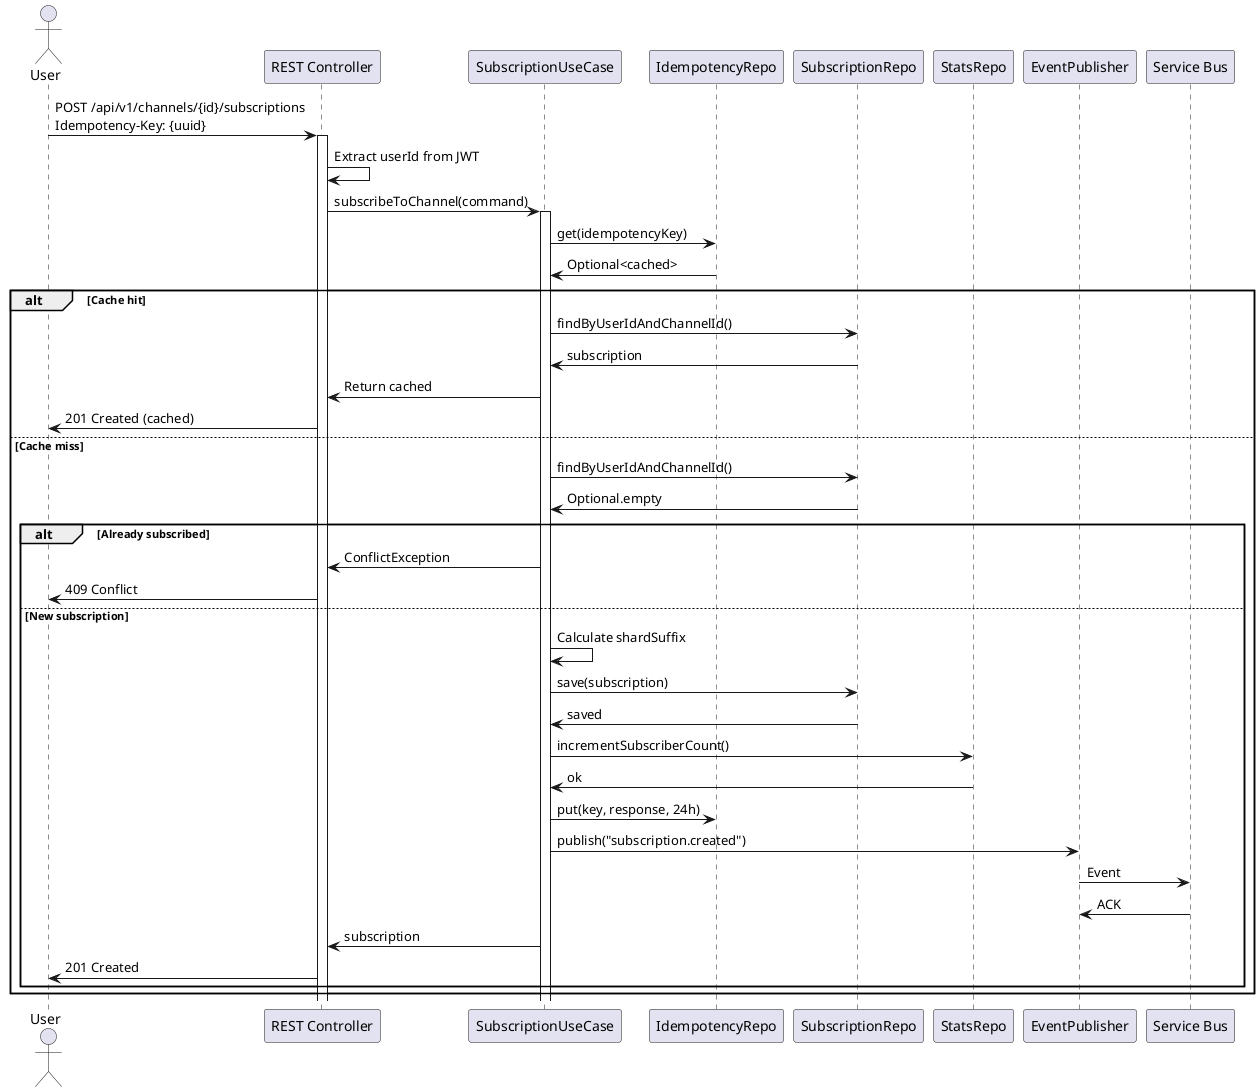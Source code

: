 @startuml
actor User
participant "REST Controller" as Controller
participant "SubscriptionUseCase" as UseCase
participant "IdempotencyRepo" as Idempotency
participant "SubscriptionRepo" as Repo
participant "StatsRepo" as Stats
participant "EventPublisher" as Events
participant "Service Bus" as Bus

User -> Controller: POST /api/v1/channels/{id}/subscriptions\nIdempotency-Key: {uuid}
activate Controller

Controller -> Controller: Extract userId from JWT
Controller -> UseCase: subscribeToChannel(command)
activate UseCase

UseCase -> Idempotency: get(idempotencyKey)
Idempotency -> UseCase: Optional<cached>
alt Cache hit
    UseCase -> Repo: findByUserIdAndChannelId()
    Repo -> UseCase: subscription
    UseCase -> Controller: Return cached
    Controller -> User: 201 Created (cached)
else Cache miss
    UseCase -> Repo: findByUserIdAndChannelId()
    Repo -> UseCase: Optional.empty
    
    alt Already subscribed
        UseCase -> Controller: ConflictException
        Controller -> User: 409 Conflict
    else New subscription
        UseCase -> UseCase: Calculate shardSuffix
        UseCase -> Repo: save(subscription)
        Repo -> UseCase: saved
        UseCase -> Stats: incrementSubscriberCount()
        Stats -> UseCase: ok
        UseCase -> Idempotency: put(key, response, 24h)
        UseCase -> Events: publish("subscription.created")
        Events -> Bus: Event
        Bus -> Events: ACK
        
        UseCase -> Controller: subscription
        Controller -> User: 201 Created
    end
end

@enduml
